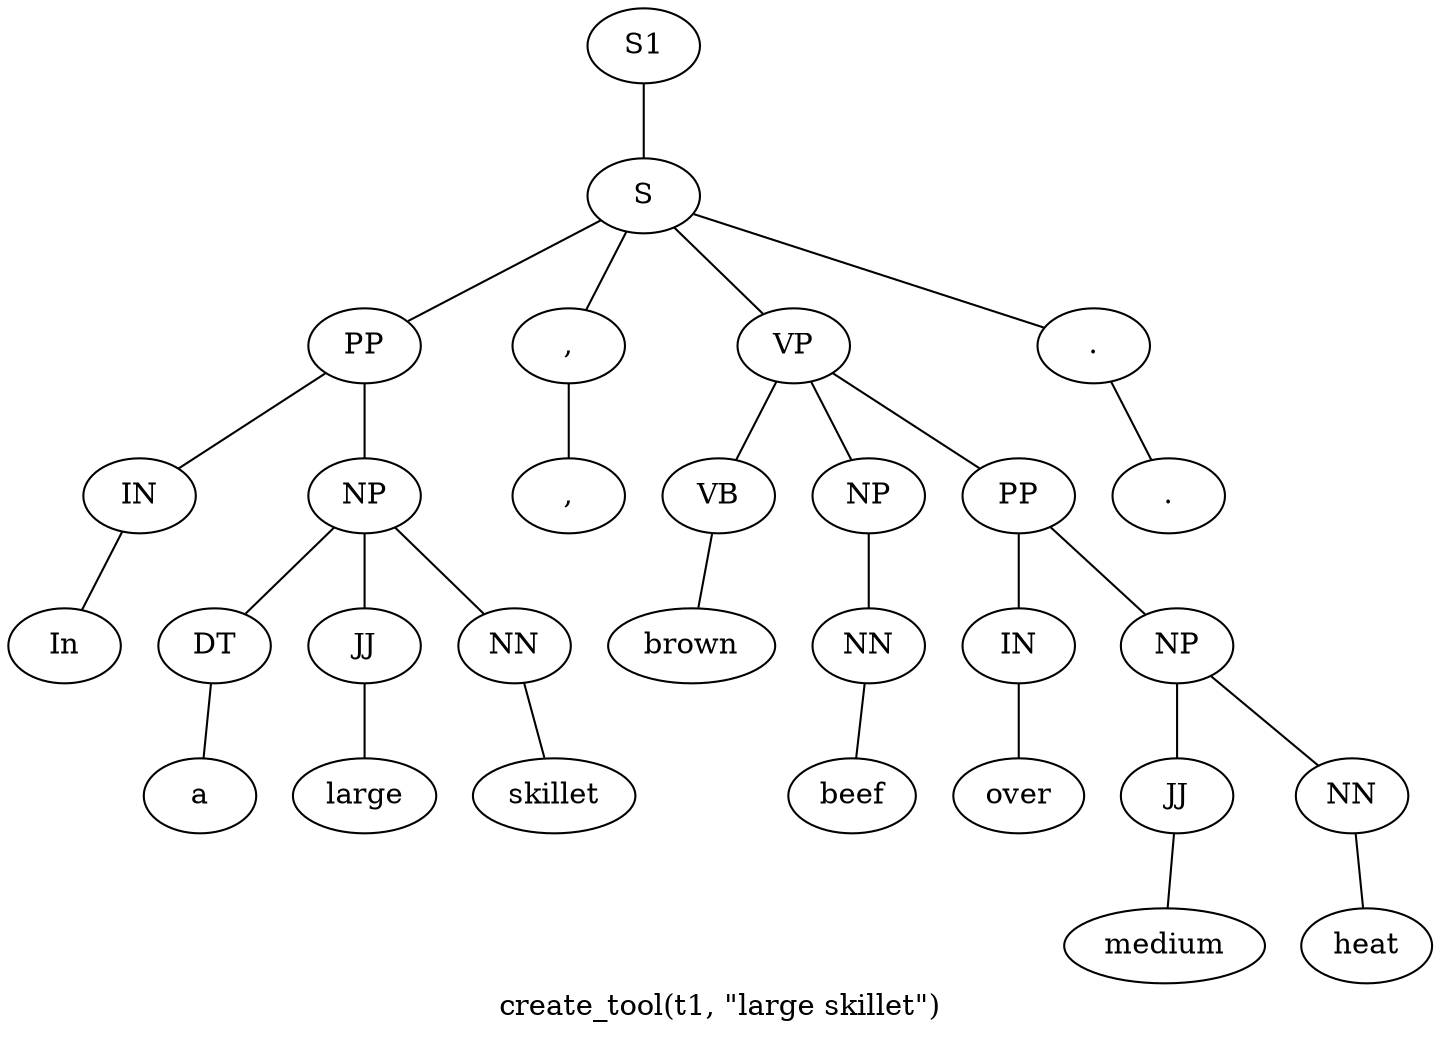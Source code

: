 graph SyntaxGraph {
	label = "create_tool(t1, \"large skillet\")";
	Node0 [label="S1"];
	Node1 [label="S"];
	Node2 [label="PP"];
	Node3 [label="IN"];
	Node4 [label="In"];
	Node5 [label="NP"];
	Node6 [label="DT"];
	Node7 [label="a"];
	Node8 [label="JJ"];
	Node9 [label="large"];
	Node10 [label="NN"];
	Node11 [label="skillet"];
	Node12 [label=","];
	Node13 [label=","];
	Node14 [label="VP"];
	Node15 [label="VB"];
	Node16 [label="brown"];
	Node17 [label="NP"];
	Node18 [label="NN"];
	Node19 [label="beef"];
	Node20 [label="PP"];
	Node21 [label="IN"];
	Node22 [label="over"];
	Node23 [label="NP"];
	Node24 [label="JJ"];
	Node25 [label="medium"];
	Node26 [label="NN"];
	Node27 [label="heat"];
	Node28 [label="."];
	Node29 [label="."];

	Node0 -- Node1;
	Node1 -- Node2;
	Node1 -- Node12;
	Node1 -- Node14;
	Node1 -- Node28;
	Node2 -- Node3;
	Node2 -- Node5;
	Node3 -- Node4;
	Node5 -- Node6;
	Node5 -- Node8;
	Node5 -- Node10;
	Node6 -- Node7;
	Node8 -- Node9;
	Node10 -- Node11;
	Node12 -- Node13;
	Node14 -- Node15;
	Node14 -- Node17;
	Node14 -- Node20;
	Node15 -- Node16;
	Node17 -- Node18;
	Node18 -- Node19;
	Node20 -- Node21;
	Node20 -- Node23;
	Node21 -- Node22;
	Node23 -- Node24;
	Node23 -- Node26;
	Node24 -- Node25;
	Node26 -- Node27;
	Node28 -- Node29;
}